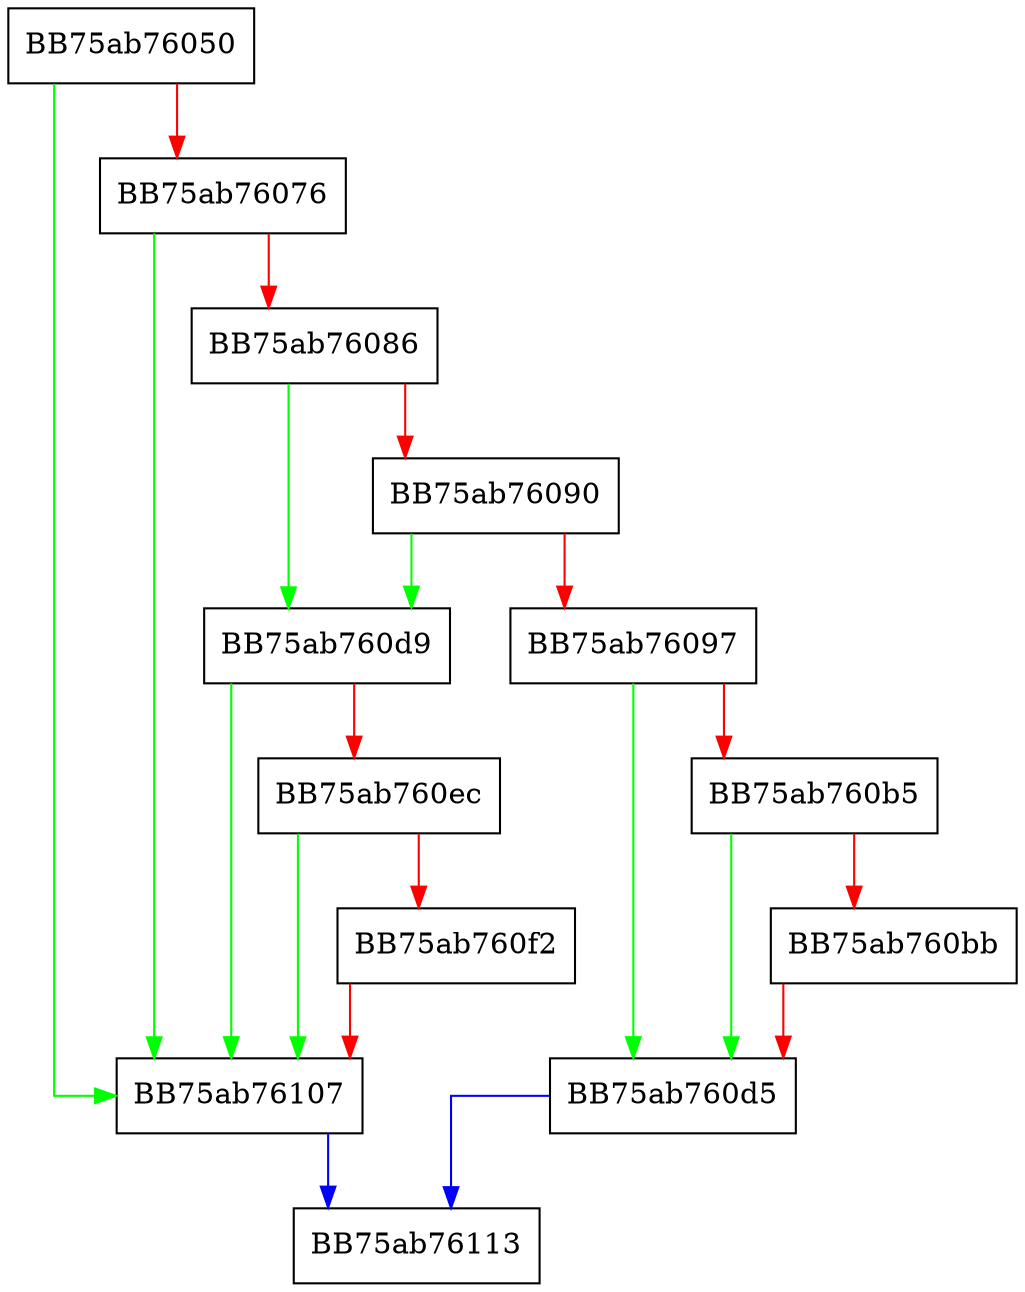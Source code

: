 digraph pfnNumber64FromRegVal {
  node [shape="box"];
  graph [splines=ortho];
  BB75ab76050 -> BB75ab76107 [color="green"];
  BB75ab76050 -> BB75ab76076 [color="red"];
  BB75ab76076 -> BB75ab76107 [color="green"];
  BB75ab76076 -> BB75ab76086 [color="red"];
  BB75ab76086 -> BB75ab760d9 [color="green"];
  BB75ab76086 -> BB75ab76090 [color="red"];
  BB75ab76090 -> BB75ab760d9 [color="green"];
  BB75ab76090 -> BB75ab76097 [color="red"];
  BB75ab76097 -> BB75ab760d5 [color="green"];
  BB75ab76097 -> BB75ab760b5 [color="red"];
  BB75ab760b5 -> BB75ab760d5 [color="green"];
  BB75ab760b5 -> BB75ab760bb [color="red"];
  BB75ab760bb -> BB75ab760d5 [color="red"];
  BB75ab760d5 -> BB75ab76113 [color="blue"];
  BB75ab760d9 -> BB75ab76107 [color="green"];
  BB75ab760d9 -> BB75ab760ec [color="red"];
  BB75ab760ec -> BB75ab76107 [color="green"];
  BB75ab760ec -> BB75ab760f2 [color="red"];
  BB75ab760f2 -> BB75ab76107 [color="red"];
  BB75ab76107 -> BB75ab76113 [color="blue"];
}